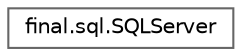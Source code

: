 digraph "Graphical Class Hierarchy"
{
 // LATEX_PDF_SIZE
  bgcolor="transparent";
  edge [fontname=Helvetica,fontsize=10,labelfontname=Helvetica,labelfontsize=10];
  node [fontname=Helvetica,fontsize=10,shape=box,height=0.2,width=0.4];
  rankdir="LR";
  Node0 [label="final.sql.SQLServer",height=0.2,width=0.4,color="grey40", fillcolor="white", style="filled",URL="$d5/d6b/classfinal_1_1sql_1_1_s_q_l_server.html",tooltip=" "];
}

